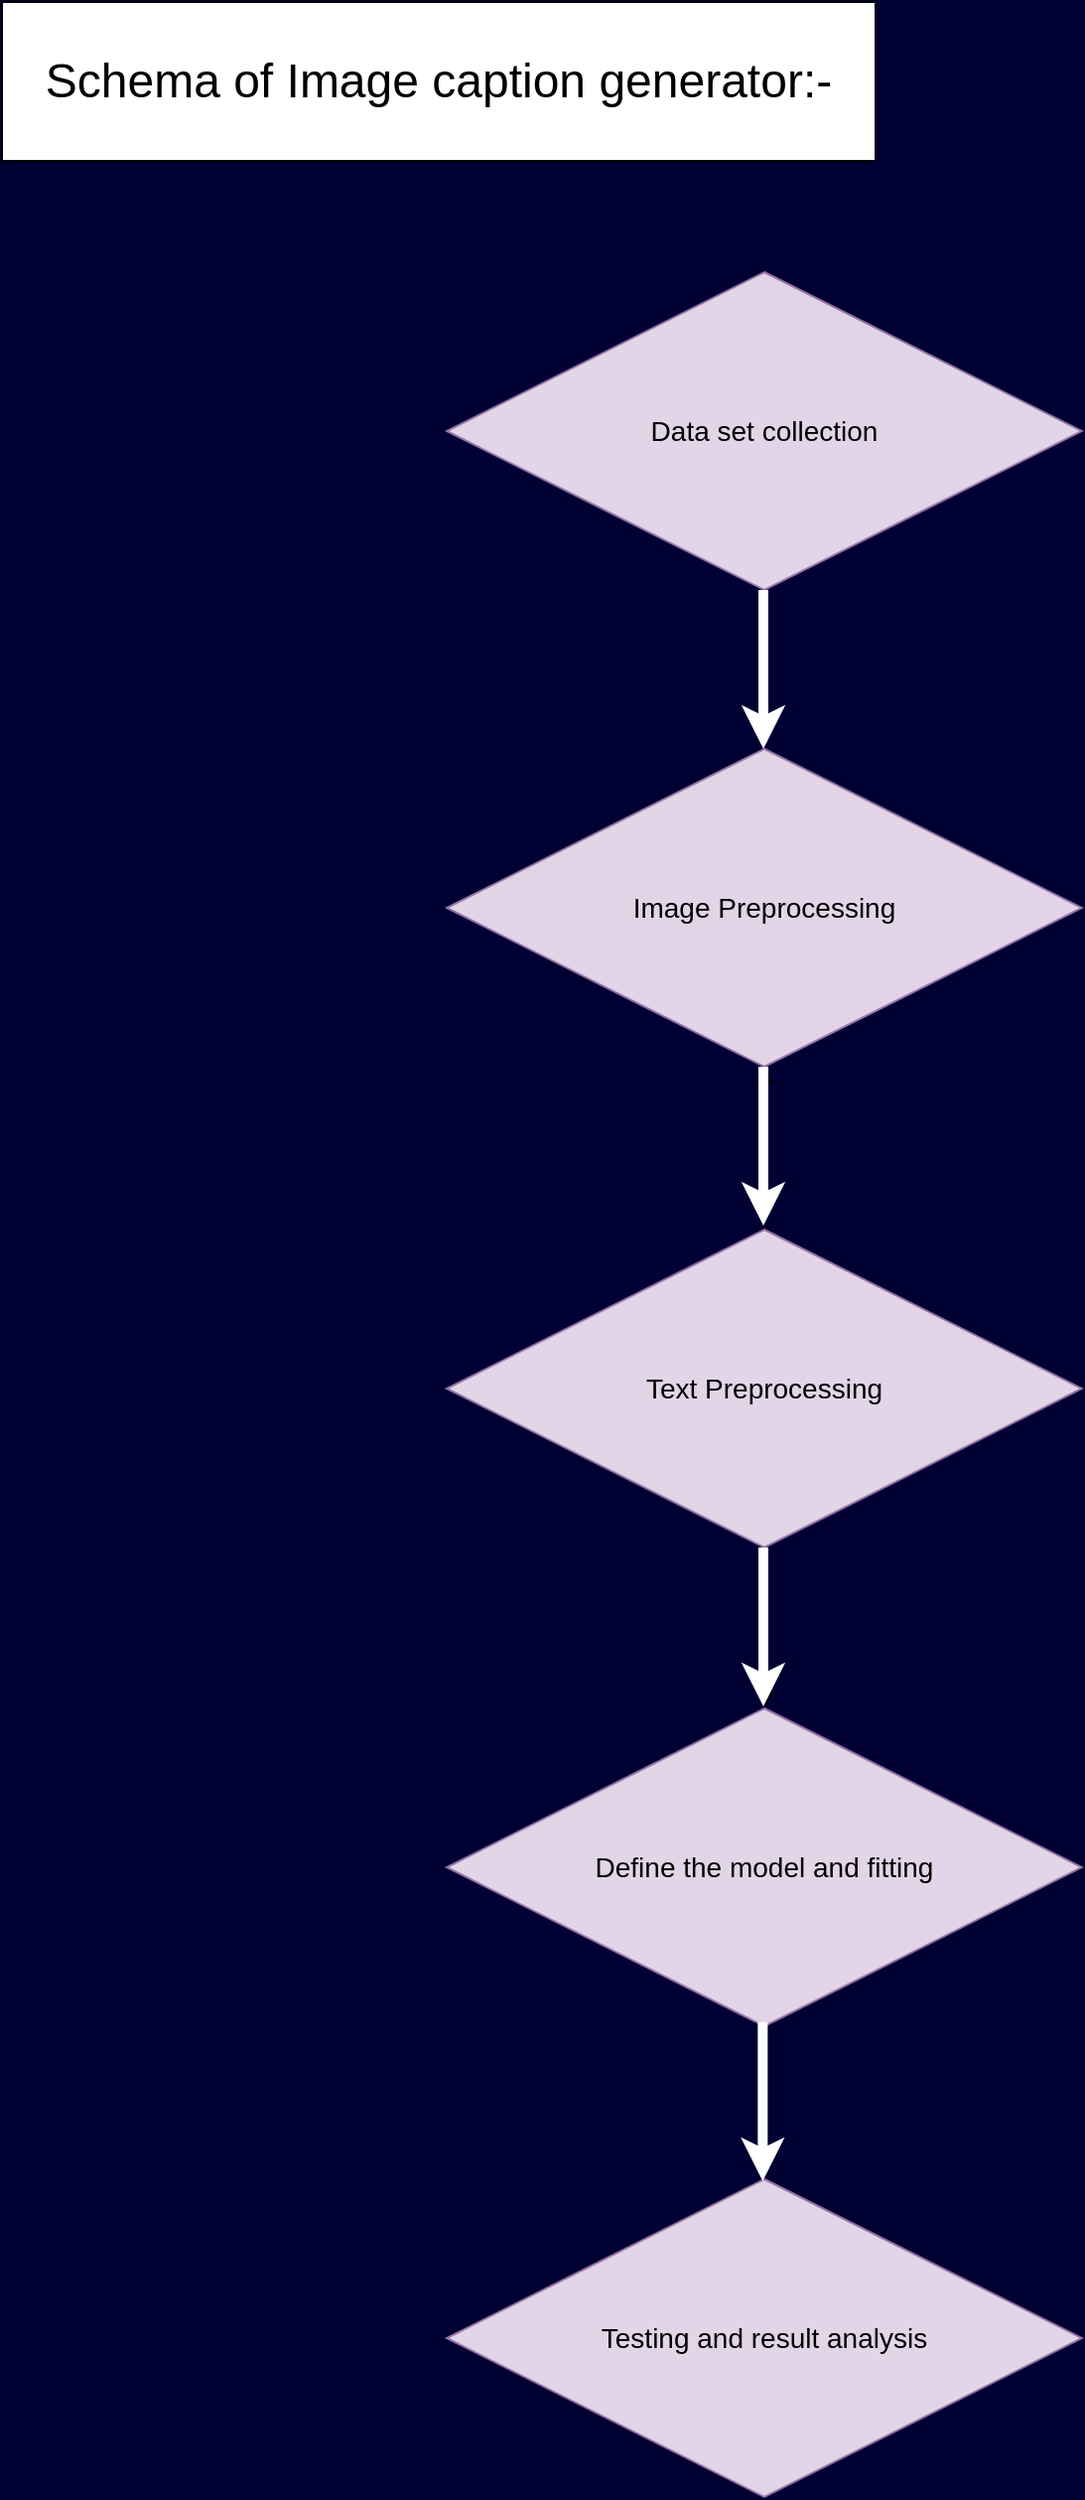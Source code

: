 <mxfile version="24.4.0" type="github">
  <diagram name="Page-1" id="qPm-jypCroReqS56F_r6">
    <mxGraphModel dx="1830" dy="1060" grid="0" gridSize="10" guides="1" tooltips="1" connect="1" arrows="1" fold="1" page="1" pageScale="1" pageWidth="850" pageHeight="1100" background="#000033" math="0" shadow="0">
      <root>
        <mxCell id="0" />
        <mxCell id="1" parent="0" />
        <mxCell id="BwW6tD-qTmVIc-Mwzkjn-1" value="&lt;font style=&quot;font-size: 14px;&quot;&gt;Image Preprocessing&lt;/font&gt;" style="rhombus;whiteSpace=wrap;html=1;fillColor=#e1d5e7;strokeColor=#9673a6;" parent="1" vertex="1">
          <mxGeometry x="234" y="426" width="320" height="160" as="geometry" />
        </mxCell>
        <mxCell id="1MTiuDr2B__Rmm6J8Tjs-1" value="" style="edgeStyle=orthogonalEdgeStyle;rounded=0;orthogonalLoop=1;jettySize=auto;html=1;" edge="1" parent="1" source="BwW6tD-qTmVIc-Mwzkjn-2" target="BwW6tD-qTmVIc-Mwzkjn-1">
          <mxGeometry relative="1" as="geometry" />
        </mxCell>
        <mxCell id="1MTiuDr2B__Rmm6J8Tjs-2" value="" style="edgeStyle=orthogonalEdgeStyle;rounded=0;orthogonalLoop=1;jettySize=auto;html=1;" edge="1" parent="1" source="BwW6tD-qTmVIc-Mwzkjn-2" target="BwW6tD-qTmVIc-Mwzkjn-4">
          <mxGeometry relative="1" as="geometry" />
        </mxCell>
        <mxCell id="BwW6tD-qTmVIc-Mwzkjn-2" value="&lt;font style=&quot;font-size: 14px;&quot;&gt;Text Preprocessing&lt;/font&gt;" style="rhombus;whiteSpace=wrap;html=1;fillColor=#e1d5e7;strokeColor=#9673a6;" parent="1" vertex="1">
          <mxGeometry x="234" y="668" width="320" height="160" as="geometry" />
        </mxCell>
        <mxCell id="BwW6tD-qTmVIc-Mwzkjn-3" value="&lt;font style=&quot;font-size: 14px;&quot;&gt;Data set collection&lt;/font&gt;" style="rhombus;whiteSpace=wrap;html=1;fillColor=#e1d5e7;strokeColor=#9673a6;" parent="1" vertex="1">
          <mxGeometry x="234" y="186" width="320" height="160" as="geometry" />
        </mxCell>
        <mxCell id="BwW6tD-qTmVIc-Mwzkjn-4" value="&lt;font style=&quot;font-size: 14px;&quot;&gt;Define the model and fitting&lt;/font&gt;" style="rhombus;whiteSpace=wrap;html=1;fillColor=#e1d5e7;strokeColor=#9673a6;" parent="1" vertex="1">
          <mxGeometry x="234" y="909" width="320" height="160" as="geometry" />
        </mxCell>
        <mxCell id="BwW6tD-qTmVIc-Mwzkjn-6" value="&lt;font style=&quot;font-size: 14px;&quot;&gt;Testing and result analysis&lt;/font&gt;" style="rhombus;whiteSpace=wrap;html=1;fillColor=#e1d5e7;strokeColor=#9673a6;" parent="1" vertex="1">
          <mxGeometry x="234" y="1146" width="320" height="160" as="geometry" />
        </mxCell>
        <mxCell id="BwW6tD-qTmVIc-Mwzkjn-7" value="" style="endArrow=classic;html=1;rounded=0;strokeColor=#FFFFFF;strokeWidth=5;" parent="1" edge="1">
          <mxGeometry width="50" height="50" relative="1" as="geometry">
            <mxPoint x="393.5" y="586" as="sourcePoint" />
            <mxPoint x="393.5" y="666" as="targetPoint" />
          </mxGeometry>
        </mxCell>
        <mxCell id="BwW6tD-qTmVIc-Mwzkjn-9" value="" style="endArrow=classic;html=1;rounded=0;strokeColor=#FFFFFF;strokeWidth=5;" parent="1" edge="1">
          <mxGeometry width="50" height="50" relative="1" as="geometry">
            <mxPoint x="393.17" y="1067" as="sourcePoint" />
            <mxPoint x="393.17" y="1147" as="targetPoint" />
          </mxGeometry>
        </mxCell>
        <mxCell id="BwW6tD-qTmVIc-Mwzkjn-10" value="" style="endArrow=classic;html=1;rounded=0;strokeColor=#FFFFFF;strokeWidth=5;" parent="1" edge="1">
          <mxGeometry width="50" height="50" relative="1" as="geometry">
            <mxPoint x="393.5" y="828" as="sourcePoint" />
            <mxPoint x="393.5" y="908" as="targetPoint" />
          </mxGeometry>
        </mxCell>
        <mxCell id="BwW6tD-qTmVIc-Mwzkjn-11" value="" style="endArrow=classic;html=1;rounded=0;strokeColor=#FFFFFF;strokeWidth=5;" parent="1" edge="1">
          <mxGeometry width="50" height="50" relative="1" as="geometry">
            <mxPoint x="393.5" y="346" as="sourcePoint" />
            <mxPoint x="393.5" y="426" as="targetPoint" />
          </mxGeometry>
        </mxCell>
        <mxCell id="BwW6tD-qTmVIc-Mwzkjn-13" value="&lt;font style=&quot;font-size: 24px;&quot;&gt;Schema of Image caption generator:- &lt;/font&gt;" style="rounded=0;whiteSpace=wrap;html=1;" parent="1" vertex="1">
          <mxGeometry x="10" y="50" width="440" height="80" as="geometry" />
        </mxCell>
      </root>
    </mxGraphModel>
  </diagram>
</mxfile>

